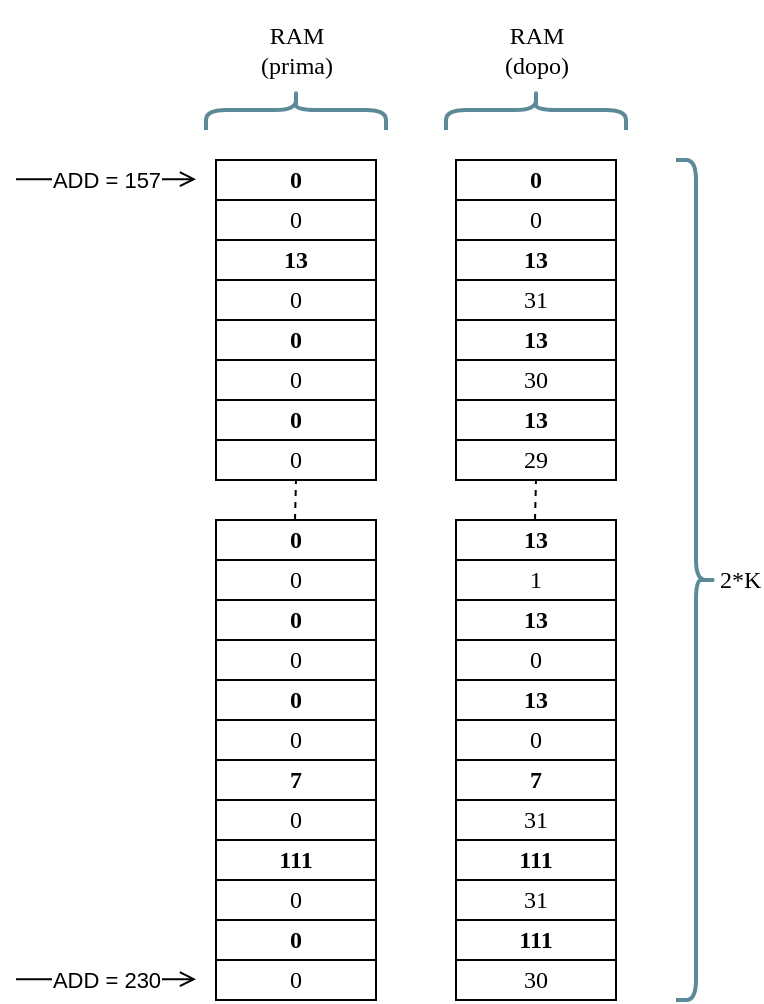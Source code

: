 <mxfile version="24.4.13" type="device">
  <diagram name="Page-1" id="Wgza6gukF8t74OScEbx7">
    <mxGraphModel dx="1004" dy="554" grid="1" gridSize="10" guides="1" tooltips="1" connect="1" arrows="1" fold="1" page="1" pageScale="1" pageWidth="850" pageHeight="1100" math="0" shadow="0">
      <root>
        <mxCell id="0" />
        <mxCell id="1" parent="0" />
        <mxCell id="I97B-m25CLJylAk6B5b3-2" value="0" style="rounded=0;whiteSpace=wrap;html=1;fillColor=none;fontFamily=New Computer Modern;fontStyle=1" vertex="1" parent="1">
          <mxGeometry x="240" y="180" width="80" height="20" as="geometry" />
        </mxCell>
        <mxCell id="I97B-m25CLJylAk6B5b3-3" value="0" style="rounded=0;whiteSpace=wrap;html=1;fillColor=none;fontFamily=New Computer Modern;" vertex="1" parent="1">
          <mxGeometry x="240" y="200" width="80" height="20" as="geometry" />
        </mxCell>
        <mxCell id="I97B-m25CLJylAk6B5b3-4" value="13" style="rounded=0;whiteSpace=wrap;html=1;fillColor=none;fontFamily=New Computer Modern;fontStyle=1" vertex="1" parent="1">
          <mxGeometry x="240" y="220" width="80" height="20" as="geometry" />
        </mxCell>
        <mxCell id="I97B-m25CLJylAk6B5b3-5" value="0" style="rounded=0;whiteSpace=wrap;html=1;fillColor=none;fontFamily=New Computer Modern;" vertex="1" parent="1">
          <mxGeometry x="240" y="240" width="80" height="20" as="geometry" />
        </mxCell>
        <mxCell id="I97B-m25CLJylAk6B5b3-6" value="0" style="rounded=0;whiteSpace=wrap;html=1;fillColor=none;fontFamily=New Computer Modern;fontStyle=1" vertex="1" parent="1">
          <mxGeometry x="240" y="260" width="80" height="20" as="geometry" />
        </mxCell>
        <mxCell id="I97B-m25CLJylAk6B5b3-7" value="0" style="rounded=0;whiteSpace=wrap;html=1;fillColor=none;fontFamily=New Computer Modern;" vertex="1" parent="1">
          <mxGeometry x="240" y="280" width="80" height="20" as="geometry" />
        </mxCell>
        <mxCell id="I97B-m25CLJylAk6B5b3-8" value="0" style="rounded=0;whiteSpace=wrap;html=1;fillColor=none;fontFamily=New Computer Modern;fontStyle=1" vertex="1" parent="1">
          <mxGeometry x="240" y="300" width="80" height="20" as="geometry" />
        </mxCell>
        <mxCell id="I97B-m25CLJylAk6B5b3-9" value="0" style="rounded=0;whiteSpace=wrap;html=1;fillColor=none;fontFamily=New Computer Modern;" vertex="1" parent="1">
          <mxGeometry x="240" y="320" width="80" height="20" as="geometry" />
        </mxCell>
        <mxCell id="I97B-m25CLJylAk6B5b3-10" value="0" style="rounded=0;whiteSpace=wrap;html=1;fillColor=none;fontFamily=New Computer Modern;fontStyle=1" vertex="1" parent="1">
          <mxGeometry x="240" y="360" width="80" height="20" as="geometry" />
        </mxCell>
        <mxCell id="I97B-m25CLJylAk6B5b3-11" value="0" style="rounded=0;whiteSpace=wrap;html=1;fillColor=none;fontFamily=New Computer Modern;" vertex="1" parent="1">
          <mxGeometry x="240" y="380" width="80" height="20" as="geometry" />
        </mxCell>
        <mxCell id="I97B-m25CLJylAk6B5b3-12" value="" style="endArrow=none;dashed=1;html=1;rounded=0;" edge="1" parent="1">
          <mxGeometry width="50" height="50" relative="1" as="geometry">
            <mxPoint x="279.5" y="360" as="sourcePoint" />
            <mxPoint x="280" y="340" as="targetPoint" />
          </mxGeometry>
        </mxCell>
        <mxCell id="I97B-m25CLJylAk6B5b3-43" value="0" style="rounded=0;whiteSpace=wrap;html=1;fillColor=none;fontFamily=New Computer Modern;fontStyle=1" vertex="1" parent="1">
          <mxGeometry x="360" y="180" width="80" height="20" as="geometry" />
        </mxCell>
        <mxCell id="I97B-m25CLJylAk6B5b3-44" value="0" style="rounded=0;whiteSpace=wrap;html=1;fillColor=none;fontFamily=New Computer Modern;" vertex="1" parent="1">
          <mxGeometry x="360" y="200" width="80" height="20" as="geometry" />
        </mxCell>
        <mxCell id="I97B-m25CLJylAk6B5b3-45" value="13" style="rounded=0;whiteSpace=wrap;html=1;fillColor=none;fontFamily=New Computer Modern;fontStyle=1" vertex="1" parent="1">
          <mxGeometry x="360" y="220" width="80" height="20" as="geometry" />
        </mxCell>
        <mxCell id="I97B-m25CLJylAk6B5b3-46" value="31" style="rounded=0;whiteSpace=wrap;html=1;fillColor=none;fontFamily=New Computer Modern;" vertex="1" parent="1">
          <mxGeometry x="360" y="240" width="80" height="20" as="geometry" />
        </mxCell>
        <mxCell id="I97B-m25CLJylAk6B5b3-47" value="13" style="rounded=0;whiteSpace=wrap;html=1;fillColor=none;fontFamily=New Computer Modern;fontStyle=1" vertex="1" parent="1">
          <mxGeometry x="360" y="260" width="80" height="20" as="geometry" />
        </mxCell>
        <mxCell id="I97B-m25CLJylAk6B5b3-48" value="30" style="rounded=0;whiteSpace=wrap;html=1;fillColor=none;fontFamily=New Computer Modern;" vertex="1" parent="1">
          <mxGeometry x="360" y="280" width="80" height="20" as="geometry" />
        </mxCell>
        <mxCell id="I97B-m25CLJylAk6B5b3-49" value="13" style="rounded=0;whiteSpace=wrap;html=1;fillColor=none;fontFamily=New Computer Modern;fontStyle=1" vertex="1" parent="1">
          <mxGeometry x="360" y="300" width="80" height="20" as="geometry" />
        </mxCell>
        <mxCell id="I97B-m25CLJylAk6B5b3-50" value="29" style="rounded=0;whiteSpace=wrap;html=1;fillColor=none;fontFamily=New Computer Modern;" vertex="1" parent="1">
          <mxGeometry x="360" y="320" width="80" height="20" as="geometry" />
        </mxCell>
        <mxCell id="I97B-m25CLJylAk6B5b3-51" value="13" style="rounded=0;whiteSpace=wrap;html=1;fillColor=none;fontFamily=New Computer Modern;fontStyle=1" vertex="1" parent="1">
          <mxGeometry x="360" y="360" width="80" height="20" as="geometry" />
        </mxCell>
        <mxCell id="I97B-m25CLJylAk6B5b3-52" value="1" style="rounded=0;whiteSpace=wrap;html=1;fillColor=none;fontFamily=New Computer Modern;" vertex="1" parent="1">
          <mxGeometry x="360" y="380" width="80" height="20" as="geometry" />
        </mxCell>
        <mxCell id="I97B-m25CLJylAk6B5b3-53" value="" style="endArrow=none;dashed=1;html=1;rounded=0;" edge="1" parent="1">
          <mxGeometry width="50" height="50" relative="1" as="geometry">
            <mxPoint x="399.5" y="360" as="sourcePoint" />
            <mxPoint x="400" y="340" as="targetPoint" />
          </mxGeometry>
        </mxCell>
        <mxCell id="I97B-m25CLJylAk6B5b3-54" value="0" style="rounded=0;whiteSpace=wrap;html=1;fillColor=none;fontFamily=New Computer Modern;fontStyle=1" vertex="1" parent="1">
          <mxGeometry x="240" y="400" width="80" height="20" as="geometry" />
        </mxCell>
        <mxCell id="I97B-m25CLJylAk6B5b3-55" value="0" style="rounded=0;whiteSpace=wrap;html=1;fillColor=none;fontFamily=New Computer Modern;" vertex="1" parent="1">
          <mxGeometry x="240" y="420" width="80" height="20" as="geometry" />
        </mxCell>
        <mxCell id="I97B-m25CLJylAk6B5b3-56" value="13" style="rounded=0;whiteSpace=wrap;html=1;fillColor=none;fontFamily=New Computer Modern;fontStyle=1" vertex="1" parent="1">
          <mxGeometry x="360" y="400" width="80" height="20" as="geometry" />
        </mxCell>
        <mxCell id="I97B-m25CLJylAk6B5b3-57" value="0" style="rounded=0;whiteSpace=wrap;html=1;fillColor=none;fontFamily=New Computer Modern;" vertex="1" parent="1">
          <mxGeometry x="360" y="420" width="80" height="20" as="geometry" />
        </mxCell>
        <mxCell id="I97B-m25CLJylAk6B5b3-58" value="0" style="rounded=0;whiteSpace=wrap;html=1;fillColor=none;fontFamily=New Computer Modern;fontStyle=1" vertex="1" parent="1">
          <mxGeometry x="240" y="440" width="80" height="20" as="geometry" />
        </mxCell>
        <mxCell id="I97B-m25CLJylAk6B5b3-59" value="0" style="rounded=0;whiteSpace=wrap;html=1;fillColor=none;fontFamily=New Computer Modern;" vertex="1" parent="1">
          <mxGeometry x="240" y="460" width="80" height="20" as="geometry" />
        </mxCell>
        <mxCell id="I97B-m25CLJylAk6B5b3-60" value="13" style="rounded=0;whiteSpace=wrap;html=1;fillColor=none;fontFamily=New Computer Modern;fontStyle=1" vertex="1" parent="1">
          <mxGeometry x="360" y="440" width="80" height="20" as="geometry" />
        </mxCell>
        <mxCell id="I97B-m25CLJylAk6B5b3-61" value="0" style="rounded=0;whiteSpace=wrap;html=1;fillColor=none;fontFamily=New Computer Modern;" vertex="1" parent="1">
          <mxGeometry x="360" y="460" width="80" height="20" as="geometry" />
        </mxCell>
        <mxCell id="I97B-m25CLJylAk6B5b3-62" value="7" style="rounded=0;whiteSpace=wrap;html=1;fillColor=none;fontFamily=New Computer Modern;fontStyle=1" vertex="1" parent="1">
          <mxGeometry x="240" y="480" width="80" height="20" as="geometry" />
        </mxCell>
        <mxCell id="I97B-m25CLJylAk6B5b3-63" value="0" style="rounded=0;whiteSpace=wrap;html=1;fillColor=none;fontFamily=New Computer Modern;" vertex="1" parent="1">
          <mxGeometry x="240" y="500" width="80" height="20" as="geometry" />
        </mxCell>
        <mxCell id="I97B-m25CLJylAk6B5b3-64" value="7" style="rounded=0;whiteSpace=wrap;html=1;fillColor=none;fontFamily=New Computer Modern;fontStyle=1" vertex="1" parent="1">
          <mxGeometry x="360" y="480" width="80" height="20" as="geometry" />
        </mxCell>
        <mxCell id="I97B-m25CLJylAk6B5b3-65" value="31" style="rounded=0;whiteSpace=wrap;html=1;fillColor=none;fontFamily=New Computer Modern;" vertex="1" parent="1">
          <mxGeometry x="360" y="500" width="80" height="20" as="geometry" />
        </mxCell>
        <mxCell id="I97B-m25CLJylAk6B5b3-66" value="111" style="rounded=0;whiteSpace=wrap;html=1;fillColor=none;fontFamily=New Computer Modern;fontStyle=1" vertex="1" parent="1">
          <mxGeometry x="240" y="520" width="80" height="20" as="geometry" />
        </mxCell>
        <mxCell id="I97B-m25CLJylAk6B5b3-67" value="0" style="rounded=0;whiteSpace=wrap;html=1;fillColor=none;fontFamily=New Computer Modern;" vertex="1" parent="1">
          <mxGeometry x="240" y="540" width="80" height="20" as="geometry" />
        </mxCell>
        <mxCell id="I97B-m25CLJylAk6B5b3-68" value="111" style="rounded=0;whiteSpace=wrap;html=1;fillColor=none;fontFamily=New Computer Modern;fontStyle=1" vertex="1" parent="1">
          <mxGeometry x="360" y="520" width="80" height="20" as="geometry" />
        </mxCell>
        <mxCell id="I97B-m25CLJylAk6B5b3-69" value="31" style="rounded=0;whiteSpace=wrap;html=1;fillColor=none;fontFamily=New Computer Modern;" vertex="1" parent="1">
          <mxGeometry x="360" y="540" width="80" height="20" as="geometry" />
        </mxCell>
        <mxCell id="I97B-m25CLJylAk6B5b3-70" value="0" style="rounded=0;whiteSpace=wrap;html=1;fillColor=none;fontFamily=New Computer Modern;fontStyle=1" vertex="1" parent="1">
          <mxGeometry x="240" y="560" width="80" height="20" as="geometry" />
        </mxCell>
        <mxCell id="I97B-m25CLJylAk6B5b3-71" value="0" style="rounded=0;whiteSpace=wrap;html=1;fillColor=none;fontFamily=New Computer Modern;" vertex="1" parent="1">
          <mxGeometry x="240" y="580" width="80" height="20" as="geometry" />
        </mxCell>
        <mxCell id="I97B-m25CLJylAk6B5b3-72" value="111" style="rounded=0;whiteSpace=wrap;html=1;fillColor=none;fontFamily=New Computer Modern;fontStyle=1" vertex="1" parent="1">
          <mxGeometry x="360" y="560" width="80" height="20" as="geometry" />
        </mxCell>
        <mxCell id="I97B-m25CLJylAk6B5b3-73" value="30" style="rounded=0;whiteSpace=wrap;html=1;fillColor=none;fontFamily=New Computer Modern;" vertex="1" parent="1">
          <mxGeometry x="360" y="580" width="80" height="20" as="geometry" />
        </mxCell>
        <mxCell id="I97B-m25CLJylAk6B5b3-79" value="ADD = 157" style="endArrow=open;html=1;rounded=0;endFill=0;" edge="1" parent="1">
          <mxGeometry width="50" height="50" relative="1" as="geometry">
            <mxPoint x="140" y="189.58" as="sourcePoint" />
            <mxPoint x="230" y="189.58" as="targetPoint" />
          </mxGeometry>
        </mxCell>
        <mxCell id="I97B-m25CLJylAk6B5b3-80" value="ADD = 230" style="endArrow=open;html=1;rounded=0;endFill=0;" edge="1" parent="1">
          <mxGeometry width="50" height="50" relative="1" as="geometry">
            <mxPoint x="140" y="589.58" as="sourcePoint" />
            <mxPoint x="230" y="589.58" as="targetPoint" />
          </mxGeometry>
        </mxCell>
        <mxCell id="I97B-m25CLJylAk6B5b3-82" value="" style="shape=curlyBracket;whiteSpace=wrap;html=1;rounded=1;flipH=1;labelPosition=right;verticalLabelPosition=middle;align=left;verticalAlign=middle;rotation=-90;strokeColor=#5C8A99;strokeWidth=2;" vertex="1" parent="1">
          <mxGeometry x="270" y="110" width="20" height="90" as="geometry" />
        </mxCell>
        <mxCell id="I97B-m25CLJylAk6B5b3-83" value="" style="shape=curlyBracket;whiteSpace=wrap;html=1;rounded=1;flipH=1;labelPosition=right;verticalLabelPosition=middle;align=left;verticalAlign=middle;rotation=-90;strokeColor=#5C8A99;strokeWidth=2;" vertex="1" parent="1">
          <mxGeometry x="390" y="110" width="20" height="90" as="geometry" />
        </mxCell>
        <mxCell id="I97B-m25CLJylAk6B5b3-84" value="&lt;div&gt;&lt;font face=&quot;New Computer Modern&quot;&gt;RAM&lt;/font&gt;&lt;/div&gt;&lt;div&gt;&lt;font face=&quot;dxdMlEZda7upcUsz9ILX&quot;&gt;(prima)&lt;br&gt;&lt;/font&gt;&lt;/div&gt;" style="text;html=1;align=center;verticalAlign=middle;resizable=0;points=[];autosize=1;strokeColor=none;fillColor=none;" vertex="1" parent="1">
          <mxGeometry x="245" y="100" width="70" height="50" as="geometry" />
        </mxCell>
        <mxCell id="I97B-m25CLJylAk6B5b3-85" value="&lt;div&gt;&lt;font face=&quot;New Computer Modern&quot;&gt;RAM&lt;/font&gt;&lt;/div&gt;&lt;div&gt;&lt;font face=&quot;dxdMlEZda7upcUsz9ILX&quot;&gt;(dopo)&lt;br&gt;&lt;/font&gt;&lt;/div&gt;" style="text;html=1;align=center;verticalAlign=middle;resizable=0;points=[];autosize=1;strokeColor=none;fillColor=none;" vertex="1" parent="1">
          <mxGeometry x="370" y="100" width="60" height="50" as="geometry" />
        </mxCell>
        <mxCell id="I97B-m25CLJylAk6B5b3-86" value="&lt;font face=&quot;New Computer Modern&quot;&gt;2*K&lt;/font&gt;" style="shape=curlyBracket;whiteSpace=wrap;html=1;rounded=1;flipH=1;labelPosition=right;verticalLabelPosition=middle;align=left;verticalAlign=middle;strokeColor=#5C8A99;strokeWidth=2;" vertex="1" parent="1">
          <mxGeometry x="470" y="180" width="20" height="420" as="geometry" />
        </mxCell>
      </root>
    </mxGraphModel>
  </diagram>
</mxfile>
